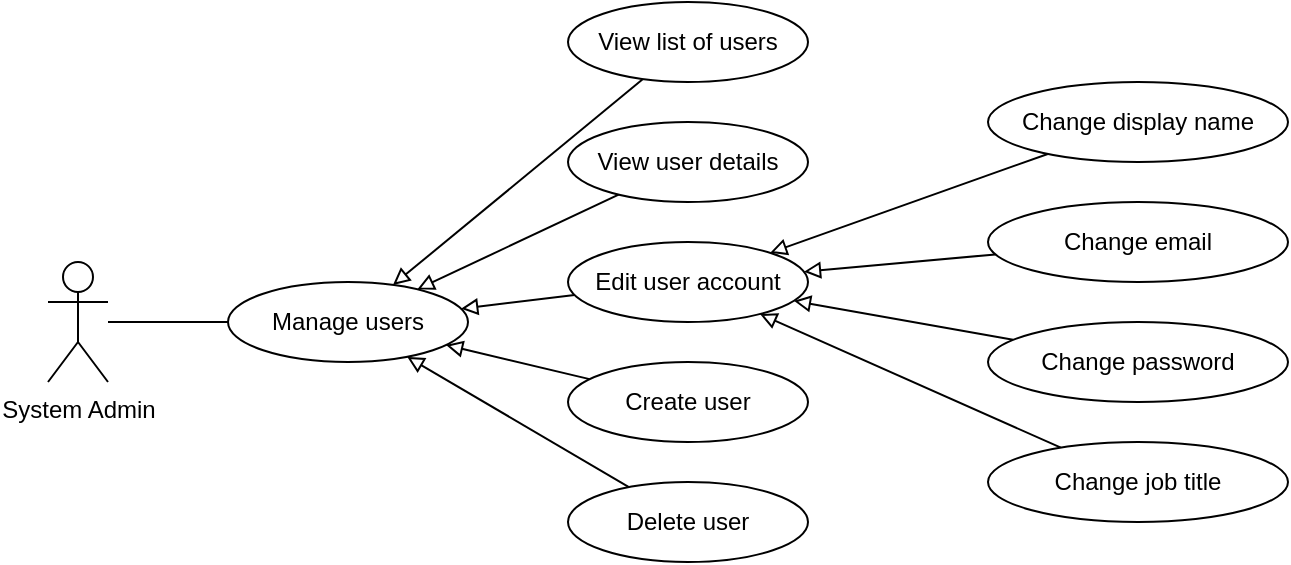 <mxfile version="13.4.5" type="device"><diagram id="7Vkb2-sRRCXeTLMuNxZl" name="Page-1"><mxGraphModel dx="1086" dy="806" grid="1" gridSize="10" guides="1" tooltips="1" connect="1" arrows="1" fold="1" page="1" pageScale="1" pageWidth="827" pageHeight="1169" math="0" shadow="0"><root><mxCell id="0"/><mxCell id="1" parent="0"/><mxCell id="XIO2TJs8NT1_S_LrBEsa-8" style="edgeStyle=orthogonalEdgeStyle;rounded=0;orthogonalLoop=1;jettySize=auto;html=1;endArrow=none;endFill=0;" edge="1" parent="1" source="XIO2TJs8NT1_S_LrBEsa-3" target="XIO2TJs8NT1_S_LrBEsa-6"><mxGeometry relative="1" as="geometry"/></mxCell><mxCell id="XIO2TJs8NT1_S_LrBEsa-3" value="System Admin" style="shape=umlActor;verticalLabelPosition=bottom;verticalAlign=top;html=1;outlineConnect=0;" vertex="1" parent="1"><mxGeometry x="90" y="310" width="30" height="60" as="geometry"/></mxCell><mxCell id="XIO2TJs8NT1_S_LrBEsa-6" value="Manage users" style="ellipse;whiteSpace=wrap;html=1;" vertex="1" parent="1"><mxGeometry x="180" y="320" width="120" height="40" as="geometry"/></mxCell><mxCell id="XIO2TJs8NT1_S_LrBEsa-15" style="rounded=0;orthogonalLoop=1;jettySize=auto;html=1;endArrow=block;endFill=0;" edge="1" parent="1" source="XIO2TJs8NT1_S_LrBEsa-9" target="XIO2TJs8NT1_S_LrBEsa-6"><mxGeometry relative="1" as="geometry"/></mxCell><mxCell id="XIO2TJs8NT1_S_LrBEsa-9" value="View list of users" style="ellipse;whiteSpace=wrap;html=1;" vertex="1" parent="1"><mxGeometry x="350" y="180" width="120" height="40" as="geometry"/></mxCell><mxCell id="XIO2TJs8NT1_S_LrBEsa-16" style="edgeStyle=none;rounded=0;orthogonalLoop=1;jettySize=auto;html=1;endArrow=block;endFill=0;" edge="1" parent="1" source="XIO2TJs8NT1_S_LrBEsa-10" target="XIO2TJs8NT1_S_LrBEsa-6"><mxGeometry relative="1" as="geometry"><mxPoint x="300" y="260" as="targetPoint"/></mxGeometry></mxCell><mxCell id="XIO2TJs8NT1_S_LrBEsa-10" value="View user details" style="ellipse;whiteSpace=wrap;html=1;" vertex="1" parent="1"><mxGeometry x="350" y="240" width="120" height="40" as="geometry"/></mxCell><mxCell id="XIO2TJs8NT1_S_LrBEsa-17" style="edgeStyle=none;rounded=0;orthogonalLoop=1;jettySize=auto;html=1;endArrow=block;endFill=0;" edge="1" parent="1" source="XIO2TJs8NT1_S_LrBEsa-12" target="XIO2TJs8NT1_S_LrBEsa-6"><mxGeometry relative="1" as="geometry"/></mxCell><mxCell id="XIO2TJs8NT1_S_LrBEsa-12" value="Edit user account" style="ellipse;whiteSpace=wrap;html=1;" vertex="1" parent="1"><mxGeometry x="350" y="300" width="120" height="40" as="geometry"/></mxCell><mxCell id="XIO2TJs8NT1_S_LrBEsa-18" style="edgeStyle=none;rounded=0;orthogonalLoop=1;jettySize=auto;html=1;endArrow=block;endFill=0;" edge="1" parent="1" source="XIO2TJs8NT1_S_LrBEsa-13" target="XIO2TJs8NT1_S_LrBEsa-6"><mxGeometry relative="1" as="geometry"/></mxCell><mxCell id="XIO2TJs8NT1_S_LrBEsa-13" value="Create user" style="ellipse;whiteSpace=wrap;html=1;" vertex="1" parent="1"><mxGeometry x="350" y="360" width="120" height="40" as="geometry"/></mxCell><mxCell id="XIO2TJs8NT1_S_LrBEsa-19" style="edgeStyle=none;rounded=0;orthogonalLoop=1;jettySize=auto;html=1;endArrow=block;endFill=0;" edge="1" parent="1" source="XIO2TJs8NT1_S_LrBEsa-14" target="XIO2TJs8NT1_S_LrBEsa-6"><mxGeometry relative="1" as="geometry"/></mxCell><mxCell id="XIO2TJs8NT1_S_LrBEsa-14" value="Delete user" style="ellipse;whiteSpace=wrap;html=1;" vertex="1" parent="1"><mxGeometry x="350" y="420" width="120" height="40" as="geometry"/></mxCell><mxCell id="XIO2TJs8NT1_S_LrBEsa-22" style="edgeStyle=none;rounded=0;orthogonalLoop=1;jettySize=auto;html=1;endArrow=block;endFill=0;" edge="1" parent="1" source="XIO2TJs8NT1_S_LrBEsa-21" target="XIO2TJs8NT1_S_LrBEsa-12"><mxGeometry relative="1" as="geometry"/></mxCell><mxCell id="XIO2TJs8NT1_S_LrBEsa-21" value="Change password" style="ellipse;whiteSpace=wrap;html=1;" vertex="1" parent="1"><mxGeometry x="560" y="340" width="150" height="40" as="geometry"/></mxCell><mxCell id="XIO2TJs8NT1_S_LrBEsa-24" style="edgeStyle=none;rounded=0;orthogonalLoop=1;jettySize=auto;html=1;endArrow=block;endFill=0;" edge="1" parent="1" source="XIO2TJs8NT1_S_LrBEsa-23" target="XIO2TJs8NT1_S_LrBEsa-12"><mxGeometry relative="1" as="geometry"/></mxCell><mxCell id="XIO2TJs8NT1_S_LrBEsa-23" value="Change email" style="ellipse;whiteSpace=wrap;html=1;" vertex="1" parent="1"><mxGeometry x="560" y="280" width="150" height="40" as="geometry"/></mxCell><mxCell id="XIO2TJs8NT1_S_LrBEsa-26" style="edgeStyle=none;rounded=0;orthogonalLoop=1;jettySize=auto;html=1;endArrow=block;endFill=0;" edge="1" parent="1" source="XIO2TJs8NT1_S_LrBEsa-25" target="XIO2TJs8NT1_S_LrBEsa-12"><mxGeometry relative="1" as="geometry"/></mxCell><mxCell id="XIO2TJs8NT1_S_LrBEsa-25" value="Change job title" style="ellipse;whiteSpace=wrap;html=1;" vertex="1" parent="1"><mxGeometry x="560" y="400" width="150" height="40" as="geometry"/></mxCell><mxCell id="XIO2TJs8NT1_S_LrBEsa-28" style="edgeStyle=none;rounded=0;orthogonalLoop=1;jettySize=auto;html=1;endArrow=block;endFill=0;" edge="1" parent="1" source="XIO2TJs8NT1_S_LrBEsa-27" target="XIO2TJs8NT1_S_LrBEsa-12"><mxGeometry relative="1" as="geometry"/></mxCell><mxCell id="XIO2TJs8NT1_S_LrBEsa-27" value="Change display name" style="ellipse;whiteSpace=wrap;html=1;" vertex="1" parent="1"><mxGeometry x="560" y="220" width="150" height="40" as="geometry"/></mxCell></root></mxGraphModel></diagram></mxfile>